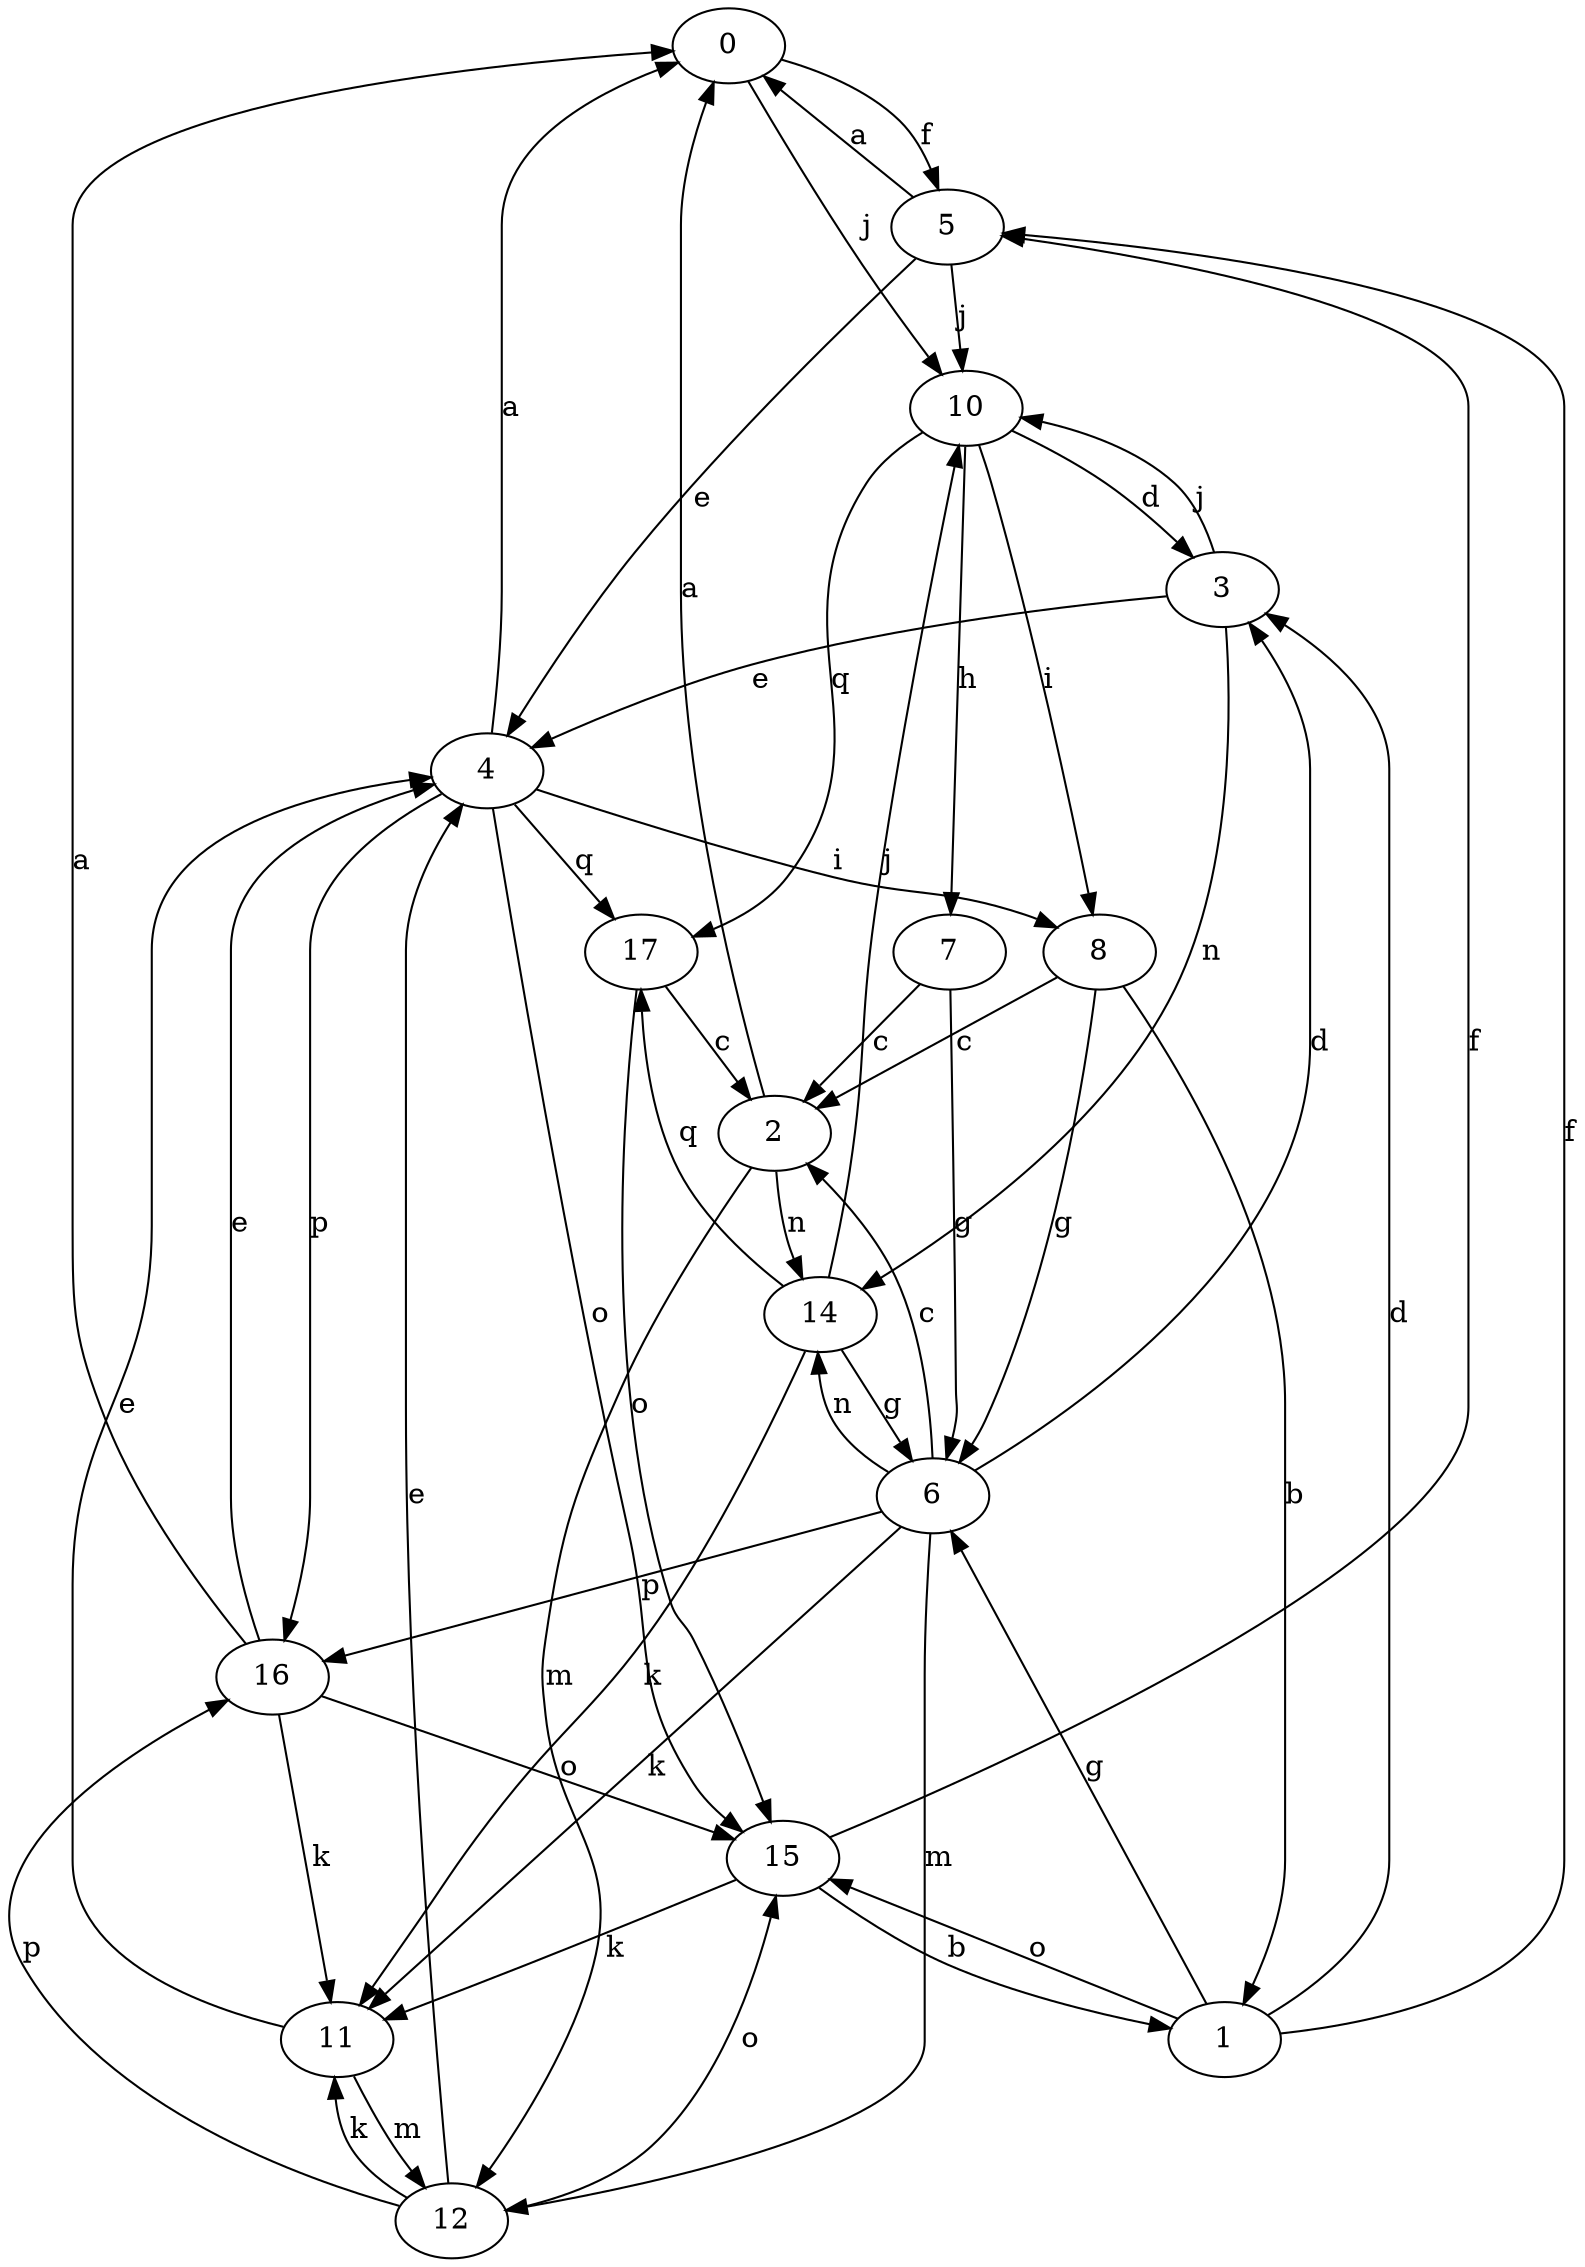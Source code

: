 strict digraph  {
0;
1;
2;
3;
4;
5;
6;
7;
8;
10;
11;
12;
14;
15;
16;
17;
0 -> 5  [label=f];
0 -> 10  [label=j];
1 -> 3  [label=d];
1 -> 5  [label=f];
1 -> 6  [label=g];
1 -> 15  [label=o];
2 -> 0  [label=a];
2 -> 12  [label=m];
2 -> 14  [label=n];
3 -> 4  [label=e];
3 -> 10  [label=j];
3 -> 14  [label=n];
4 -> 0  [label=a];
4 -> 8  [label=i];
4 -> 15  [label=o];
4 -> 16  [label=p];
4 -> 17  [label=q];
5 -> 0  [label=a];
5 -> 4  [label=e];
5 -> 10  [label=j];
6 -> 2  [label=c];
6 -> 3  [label=d];
6 -> 11  [label=k];
6 -> 12  [label=m];
6 -> 14  [label=n];
6 -> 16  [label=p];
7 -> 2  [label=c];
7 -> 6  [label=g];
8 -> 1  [label=b];
8 -> 2  [label=c];
8 -> 6  [label=g];
10 -> 3  [label=d];
10 -> 7  [label=h];
10 -> 8  [label=i];
10 -> 17  [label=q];
11 -> 4  [label=e];
11 -> 12  [label=m];
12 -> 4  [label=e];
12 -> 11  [label=k];
12 -> 15  [label=o];
12 -> 16  [label=p];
14 -> 6  [label=g];
14 -> 10  [label=j];
14 -> 11  [label=k];
14 -> 17  [label=q];
15 -> 1  [label=b];
15 -> 5  [label=f];
15 -> 11  [label=k];
16 -> 0  [label=a];
16 -> 4  [label=e];
16 -> 11  [label=k];
16 -> 15  [label=o];
17 -> 2  [label=c];
17 -> 15  [label=o];
}
